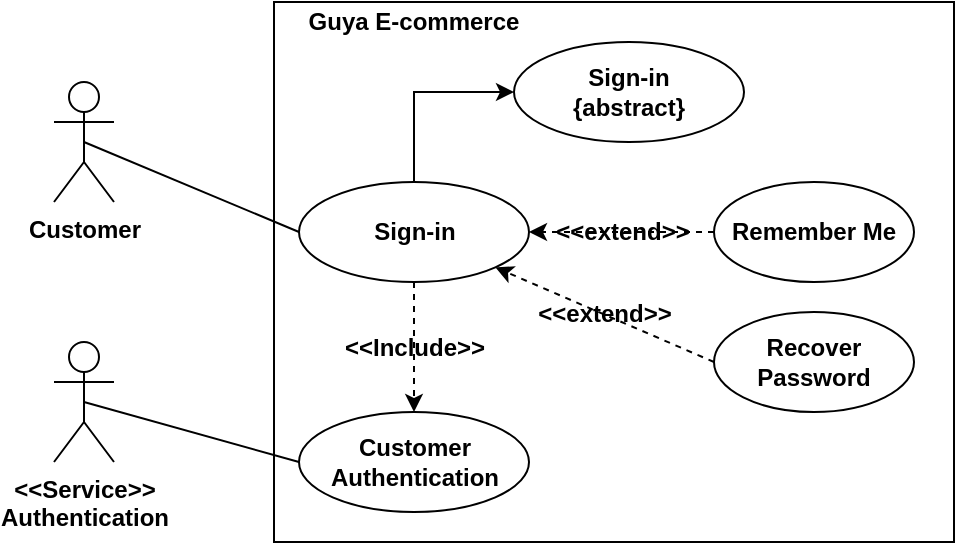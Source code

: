 <mxfile version="12.4.2" type="device" pages="1"><diagram id="kbuNdnX3wIy4ewTbYRwU" name="Page-1"><mxGraphModel dx="854" dy="1586" grid="1" gridSize="10" guides="1" tooltips="1" connect="1" arrows="1" fold="1" page="1" pageScale="1" pageWidth="850" pageHeight="1100" math="0" shadow="0"><root><mxCell id="0"/><mxCell id="1" parent="0"/><mxCell id="lJuM8vMnDHvru9yCSb5Y-1" value="Customer" style="shape=umlActor;verticalLabelPosition=bottom;labelBackgroundColor=#ffffff;verticalAlign=top;html=1;outlineConnect=0;fontStyle=1" vertex="1" parent="1"><mxGeometry x="130" y="-720" width="30" height="60" as="geometry"/></mxCell><mxCell id="lJuM8vMnDHvru9yCSb5Y-2" value="" style="rounded=0;whiteSpace=wrap;html=1;" vertex="1" parent="1"><mxGeometry x="240" y="-760" width="340" height="270" as="geometry"/></mxCell><mxCell id="lJuM8vMnDHvru9yCSb5Y-3" value="Guya E-commerce" style="text;html=1;strokeColor=none;fillColor=none;align=center;verticalAlign=middle;whiteSpace=wrap;rounded=0;fontStyle=1" vertex="1" parent="1"><mxGeometry x="250" y="-760" width="120" height="20" as="geometry"/></mxCell><mxCell id="lJuM8vMnDHvru9yCSb5Y-4" value="Sign-in&lt;br&gt;{abstract}" style="ellipse;whiteSpace=wrap;html=1;fontStyle=1;align=center;horizontal=1;labelBackgroundColor=none;labelBorderColor=none;shadow=0;" vertex="1" parent="1"><mxGeometry x="360" y="-740" width="115" height="50" as="geometry"/></mxCell><mxCell id="lJuM8vMnDHvru9yCSb5Y-5" style="edgeStyle=orthogonalEdgeStyle;rounded=0;orthogonalLoop=1;jettySize=auto;html=1;exitX=0.5;exitY=0;exitDx=0;exitDy=0;entryX=0;entryY=0.5;entryDx=0;entryDy=0;" edge="1" parent="1" source="lJuM8vMnDHvru9yCSb5Y-6" target="lJuM8vMnDHvru9yCSb5Y-4"><mxGeometry relative="1" as="geometry"/></mxCell><mxCell id="lJuM8vMnDHvru9yCSb5Y-6" value="Sign-in" style="ellipse;whiteSpace=wrap;html=1;fontStyle=1;align=center;horizontal=1;labelBackgroundColor=none;labelBorderColor=none;shadow=0;" vertex="1" parent="1"><mxGeometry x="252.5" y="-670" width="115" height="50" as="geometry"/></mxCell><mxCell id="lJuM8vMnDHvru9yCSb5Y-8" value="Customer&lt;br&gt;Authentication" style="ellipse;whiteSpace=wrap;html=1;fontStyle=1;align=center;horizontal=1;labelBackgroundColor=none;labelBorderColor=none;shadow=0;" vertex="1" parent="1"><mxGeometry x="252.5" y="-555" width="115" height="50" as="geometry"/></mxCell><mxCell id="lJuM8vMnDHvru9yCSb5Y-9" value="" style="endArrow=none;html=1;entryX=0;entryY=0.5;entryDx=0;entryDy=0;exitX=0.5;exitY=0.5;exitDx=0;exitDy=0;exitPerimeter=0;" edge="1" parent="1" target="lJuM8vMnDHvru9yCSb5Y-6" source="lJuM8vMnDHvru9yCSb5Y-1"><mxGeometry width="50" height="50" relative="1" as="geometry"><mxPoint x="135" y="-620" as="sourcePoint"/><mxPoint x="170" y="-360" as="targetPoint"/></mxGeometry></mxCell><mxCell id="lJuM8vMnDHvru9yCSb5Y-11" value="&amp;lt;&amp;lt;extend&amp;gt;&amp;gt;" style="html=1;verticalAlign=middle;entryX=1;entryY=0.5;entryDx=0;entryDy=0;fontSize=12;fontStyle=1;fillColor=#ffffff;labelBackgroundColor=none;labelBorderColor=none;exitX=0;exitY=0.5;exitDx=0;exitDy=0;dashed=1;" edge="1" parent="1" source="lJuM8vMnDHvru9yCSb5Y-14" target="lJuM8vMnDHvru9yCSb5Y-6"><mxGeometry relative="1" as="geometry"><mxPoint x="869.64" y="-366" as="sourcePoint"/><mxPoint x="419.995" y="-378.678" as="targetPoint"/><Array as="points"/></mxGeometry></mxCell><mxCell id="lJuM8vMnDHvru9yCSb5Y-12" value="&amp;lt;&amp;lt;extend&amp;gt;&amp;gt;" style="html=1;verticalAlign=middle;fontSize=12;fontStyle=1;fillColor=#ffffff;labelBackgroundColor=none;labelBorderColor=none;exitX=0;exitY=0.5;exitDx=0;exitDy=0;dashed=1;entryX=1;entryY=1;entryDx=0;entryDy=0;" edge="1" parent="1" source="lJuM8vMnDHvru9yCSb5Y-13" target="lJuM8vMnDHvru9yCSb5Y-6"><mxGeometry relative="1" as="geometry"><mxPoint x="679.64" y="-65" as="sourcePoint"/><mxPoint x="435.64" y="-370" as="targetPoint"/><Array as="points"/></mxGeometry></mxCell><mxCell id="lJuM8vMnDHvru9yCSb5Y-13" value="Recover&lt;br&gt;Password" style="ellipse;whiteSpace=wrap;html=1;fontStyle=1;align=center;horizontal=1;labelBackgroundColor=none;labelBorderColor=none;" vertex="1" parent="1"><mxGeometry x="460" y="-605" width="100" height="50" as="geometry"/></mxCell><mxCell id="lJuM8vMnDHvru9yCSb5Y-14" value="Remember Me" style="ellipse;whiteSpace=wrap;html=1;fontStyle=1;labelBackgroundColor=none;labelBorderColor=none;" vertex="1" parent="1"><mxGeometry x="460" y="-670" width="100" height="50" as="geometry"/></mxCell><mxCell id="lJuM8vMnDHvru9yCSb5Y-16" value="&amp;lt;&amp;lt;Include&amp;gt;&amp;gt;" style="html=1;verticalAlign=middle;fontSize=12;fontStyle=1;fillColor=#ffffff;labelBackgroundColor=none;labelBorderColor=none;exitX=0.5;exitY=1;exitDx=0;exitDy=0;dashed=1;entryX=0.5;entryY=0;entryDx=0;entryDy=0;" edge="1" parent="1" source="lJuM8vMnDHvru9yCSb5Y-6" target="lJuM8vMnDHvru9yCSb5Y-8"><mxGeometry relative="1" as="geometry"><mxPoint x="470" y="-570" as="sourcePoint"/><mxPoint x="360.481" y="-617.245" as="targetPoint"/><Array as="points"/></mxGeometry></mxCell><mxCell id="lJuM8vMnDHvru9yCSb5Y-19" style="edgeStyle=none;orthogonalLoop=1;jettySize=auto;html=1;exitX=0.5;exitY=0.5;exitDx=0;exitDy=0;exitPerimeter=0;entryX=0;entryY=0.5;entryDx=0;entryDy=0;endArrow=none;" edge="1" parent="1" source="lJuM8vMnDHvru9yCSb5Y-17" target="lJuM8vMnDHvru9yCSb5Y-8"><mxGeometry relative="1" as="geometry"/></mxCell><mxCell id="lJuM8vMnDHvru9yCSb5Y-17" value="&amp;lt;&amp;lt;Service&amp;gt;&amp;gt;&lt;br&gt;Authentication" style="shape=umlActor;verticalLabelPosition=bottom;labelBackgroundColor=#ffffff;verticalAlign=top;html=1;outlineConnect=0;fontStyle=1" vertex="1" parent="1"><mxGeometry x="130" y="-590" width="30" height="60" as="geometry"/></mxCell></root></mxGraphModel></diagram></mxfile>